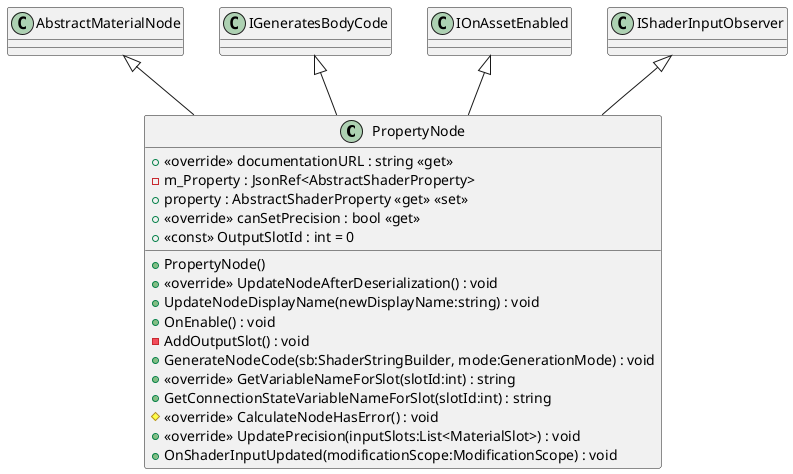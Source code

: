 @startuml
class PropertyNode {
    + PropertyNode()
    + <<override>> documentationURL : string <<get>>
    + <<override>> UpdateNodeAfterDeserialization() : void
    - m_Property : JsonRef<AbstractShaderProperty>
    + property : AbstractShaderProperty <<get>> <<set>>
    + <<override>> canSetPrecision : bool <<get>>
    + UpdateNodeDisplayName(newDisplayName:string) : void
    + OnEnable() : void
    + <<const>> OutputSlotId : int = 0
    - AddOutputSlot() : void
    + GenerateNodeCode(sb:ShaderStringBuilder, mode:GenerationMode) : void
    + <<override>> GetVariableNameForSlot(slotId:int) : string
    + GetConnectionStateVariableNameForSlot(slotId:int) : string
    # <<override>> CalculateNodeHasError() : void
    + <<override>> UpdatePrecision(inputSlots:List<MaterialSlot>) : void
    + OnShaderInputUpdated(modificationScope:ModificationScope) : void
}
AbstractMaterialNode <|-- PropertyNode
IGeneratesBodyCode <|-- PropertyNode
IOnAssetEnabled <|-- PropertyNode
IShaderInputObserver <|-- PropertyNode
@enduml
